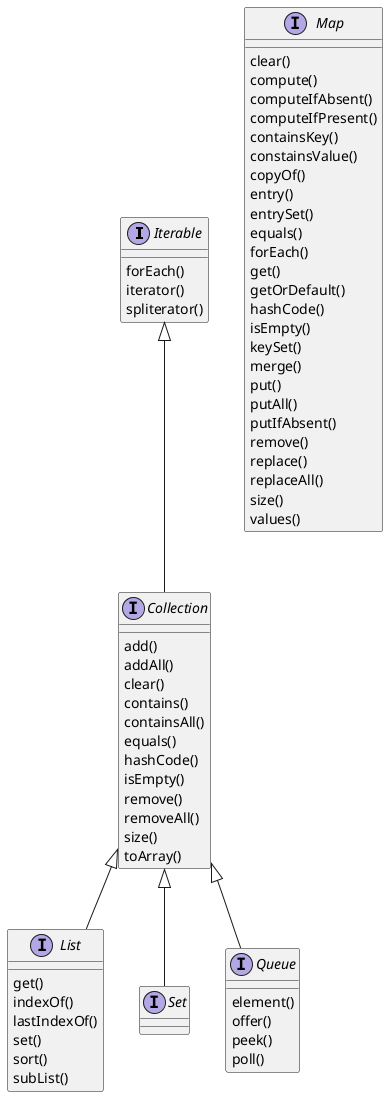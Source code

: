 @startuml superclase 

interface Iterable {
    forEach()
    iterator() 
    spliterator()  
}

interface Collection implements Iterable {
    add()
    addAll()
    clear() 
    contains()
    containsAll()
    equals() 
    hashCode() 
    isEmpty() 
    remove() 
    removeAll() 
    size() 
    toArray() 
}

interface List implements Collection {
    get() 
    indexOf() 
    lastIndexOf() 
    set() 
    sort() 
    subList() 
}
interface Set implements Collection {}

interface Queue implements Collection {
    element() 
    offer() 
    peek() 
    poll() 
}

interface Map {
    clear() 
    compute() 
    computeIfAbsent() 
    computeIfPresent() 
    containsKey() 
    constainsValue() 
    copyOf() 
    entry() 
    entrySet() 
    equals() 
    forEach() 
    get() 
    getOrDefault() 
    hashCode() 
    isEmpty() 
    keySet() 
    merge() 
    put() 
    putAll() 
    putIfAbsent() 
    remove() 
    replace() 
    replaceAll() 
    size() 
    values() 
}

@enduml 